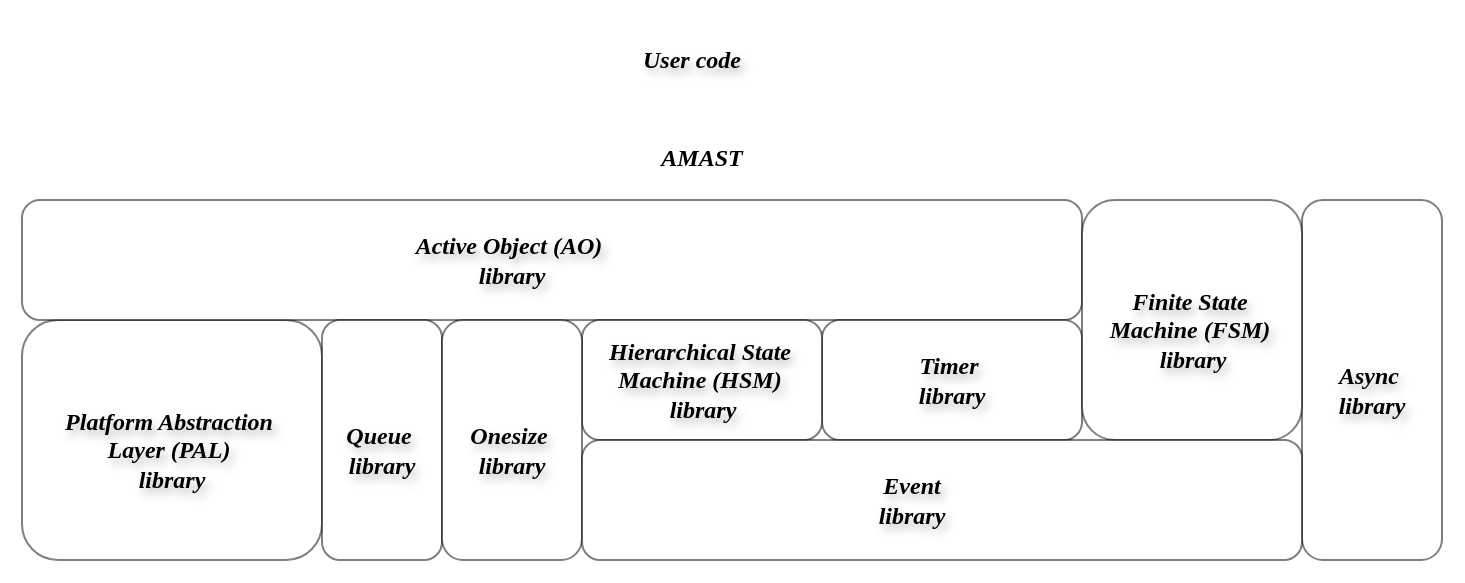 <mxfile version="26.2.14">
  <diagram name="Page-1" id="IwW_IveIOJrHZqOf5t8q">
    <mxGraphModel dx="1426" dy="732" grid="0" gridSize="10" guides="1" tooltips="1" connect="1" arrows="1" fold="1" page="0" pageScale="1" pageWidth="850" pageHeight="1100" background="none" math="0" shadow="0">
      <root>
        <mxCell id="0" />
        <mxCell id="1" parent="0" />
        <mxCell id="K4rGlCH-nHGtxyMklkGN-1" value="" style="rounded=1;whiteSpace=wrap;html=1;fillColor=light-dark(#FFFFFF,#33FFFF);strokeColor=light-dark(#000000,#000000);fontFamily=Comic Sans MS;fontColor=light-dark(#000000,#000000);textShadow=1;fontStyle=3;fontSize=12;opacity=50;" vertex="1" parent="1">
          <mxGeometry x="40" y="500" width="150" height="120" as="geometry" />
        </mxCell>
        <mxCell id="K4rGlCH-nHGtxyMklkGN-2" value="&lt;div&gt;Platform Abstraction&amp;nbsp;&lt;/div&gt;&lt;div&gt;Layer (PAL)&amp;nbsp;&lt;/div&gt;&lt;div&gt;library&lt;/div&gt;" style="text;strokeColor=none;align=center;fillColor=none;html=1;verticalAlign=middle;whiteSpace=wrap;rounded=1;fontFamily=Comic Sans MS;fontColor=light-dark(#000000,#000000);textShadow=1;fontStyle=3;fontSize=12;opacity=50;" vertex="1" parent="1">
          <mxGeometry x="40" y="550" width="150" height="30" as="geometry" />
        </mxCell>
        <mxCell id="K4rGlCH-nHGtxyMklkGN-3" value="" style="rounded=1;whiteSpace=wrap;html=1;fillColor=light-dark(#FFFFFF,#FF0080);strokeColor=light-dark(#000000,#000000);fontFamily=Comic Sans MS;fontColor=light-dark(#000000,#000000);textShadow=1;fontStyle=3;fontSize=12;opacity=50;" vertex="1" parent="1">
          <mxGeometry x="40" y="440" width="530" height="60" as="geometry" />
        </mxCell>
        <mxCell id="K4rGlCH-nHGtxyMklkGN-4" value="&lt;div&gt;Active Object (AO)&amp;nbsp;&lt;/div&gt;&lt;div&gt;library&lt;/div&gt;" style="text;strokeColor=none;align=center;fillColor=none;html=1;verticalAlign=middle;whiteSpace=wrap;rounded=1;fontFamily=Comic Sans MS;fontColor=light-dark(#000000,#000000);textShadow=1;fontStyle=3;fontSize=12;opacity=50;" vertex="1" parent="1">
          <mxGeometry x="160" y="455" width="250" height="30" as="geometry" />
        </mxCell>
        <mxCell id="K4rGlCH-nHGtxyMklkGN-6" value="" style="rounded=1;whiteSpace=wrap;html=1;fillColor=light-dark(#FFFFFF,#F19C99);strokeColor=light-dark(#000000,#000000);fontFamily=Comic Sans MS;fontColor=light-dark(#000000,#000000);textShadow=1;fontStyle=3;fontSize=12;opacity=50;" vertex="1" parent="1">
          <mxGeometry x="440" y="500" width="130" height="60" as="geometry" />
        </mxCell>
        <mxCell id="K4rGlCH-nHGtxyMklkGN-7" value="&lt;div&gt;Timer&amp;nbsp;&lt;/div&gt;&lt;div&gt;library&lt;/div&gt;" style="text;strokeColor=none;align=center;fillColor=none;html=1;verticalAlign=middle;whiteSpace=wrap;rounded=1;fontFamily=Comic Sans MS;fontColor=light-dark(#000000,#000000);textShadow=1;fontStyle=3;fontSize=12;opacity=50;" vertex="1" parent="1">
          <mxGeometry x="480" y="515" width="50" height="30" as="geometry" />
        </mxCell>
        <mxCell id="K4rGlCH-nHGtxyMklkGN-10" value="" style="rounded=1;whiteSpace=wrap;html=1;fillColor=light-dark(#FFFFFF,#E5CCFF);strokeColor=light-dark(#000000,#000000);fontFamily=Comic Sans MS;fontColor=light-dark(#000000,#000000);textShadow=1;fontStyle=3;fontSize=12;opacity=50;" vertex="1" parent="1">
          <mxGeometry x="320" y="500" width="120" height="60" as="geometry" />
        </mxCell>
        <mxCell id="K4rGlCH-nHGtxyMklkGN-11" value="&lt;div&gt;Hierarchical State&amp;nbsp;&lt;/div&gt;&lt;div&gt;Machine (HSM)&amp;nbsp;&lt;/div&gt;&lt;div&gt;library&lt;/div&gt;" style="text;strokeColor=none;align=center;fillColor=none;html=1;verticalAlign=middle;whiteSpace=wrap;rounded=1;fontFamily=Comic Sans MS;fontColor=light-dark(#000000,#000000);textShadow=1;fontStyle=3;fontSize=12;opacity=50;" vertex="1" parent="1">
          <mxGeometry x="327.5" y="515" width="105" height="30" as="geometry" />
        </mxCell>
        <mxCell id="K4rGlCH-nHGtxyMklkGN-12" value="" style="rounded=1;whiteSpace=wrap;html=1;fillColor=light-dark(#FFFFFF,#CDA2BE);strokeColor=light-dark(#000000,#000000);fontFamily=Comic Sans MS;fontColor=light-dark(#000000,#000000);textShadow=1;fontStyle=3;fontSize=12;opacity=50;" vertex="1" parent="1">
          <mxGeometry x="680" y="440" width="70" height="180" as="geometry" />
        </mxCell>
        <mxCell id="K4rGlCH-nHGtxyMklkGN-13" value="&lt;div&gt;Async&amp;nbsp;&lt;/div&gt;&lt;div&gt;library&lt;/div&gt;" style="text;strokeColor=none;align=center;fillColor=none;html=1;verticalAlign=middle;whiteSpace=wrap;rounded=1;fontFamily=Comic Sans MS;fontColor=light-dark(#000000,#000000);textShadow=1;fontStyle=3;fontSize=12;opacity=50;" vertex="1" parent="1">
          <mxGeometry x="690" y="520" width="50" height="30" as="geometry" />
        </mxCell>
        <mxCell id="K4rGlCH-nHGtxyMklkGN-14" value="" style="rounded=1;whiteSpace=wrap;html=1;fillColor=light-dark(#FFFFFF,#B266FF);strokeColor=light-dark(#000000,#000000);fontFamily=Comic Sans MS;fontColor=light-dark(#000000,#000000);textShadow=1;fontStyle=3;fontSize=12;opacity=50;" vertex="1" parent="1">
          <mxGeometry x="190" y="500" width="60" height="120" as="geometry" />
        </mxCell>
        <mxCell id="K4rGlCH-nHGtxyMklkGN-15" value="&lt;div&gt;Queue&amp;nbsp;&lt;/div&gt;&lt;div&gt;library&lt;/div&gt;" style="text;strokeColor=none;align=center;fillColor=none;html=1;verticalAlign=middle;whiteSpace=wrap;rounded=1;fontFamily=Comic Sans MS;fontColor=light-dark(#000000,#000000);textShadow=1;fontStyle=3;fontSize=12;opacity=50;" vertex="1" parent="1">
          <mxGeometry x="190" y="550" width="60" height="30" as="geometry" />
        </mxCell>
        <mxCell id="K4rGlCH-nHGtxyMklkGN-16" value="" style="rounded=1;whiteSpace=wrap;html=1;fillColor=light-dark(#FFFFFF,#33FF99);strokeColor=light-dark(#000000,#000000);fontFamily=Comic Sans MS;fontColor=light-dark(#000000,#000000);textShadow=1;fontStyle=3;fontSize=12;opacity=50;" vertex="1" parent="1">
          <mxGeometry x="250" y="500" width="70" height="120" as="geometry" />
        </mxCell>
        <mxCell id="K4rGlCH-nHGtxyMklkGN-17" value="&lt;div&gt;Onesize&amp;nbsp;&lt;/div&gt;&lt;div&gt;library &lt;/div&gt;" style="text;strokeColor=none;align=center;fillColor=none;html=1;verticalAlign=middle;whiteSpace=wrap;rounded=1;fontFamily=Comic Sans MS;fontColor=light-dark(#000000,#000000);textShadow=1;fontStyle=3;fontSize=12;opacity=50;" vertex="1" parent="1">
          <mxGeometry x="250" y="550" width="70" height="30" as="geometry" />
        </mxCell>
        <mxCell id="K4rGlCH-nHGtxyMklkGN-18" value="" style="rounded=1;whiteSpace=wrap;html=1;fillColor=light-dark(#FFFFFF,#CCCC00);strokeColor=light-dark(#000000,#000000);fontFamily=Comic Sans MS;fontColor=light-dark(#000000,#000000);textShadow=1;fontStyle=3;fontSize=12;opacity=50;" vertex="1" parent="1">
          <mxGeometry x="570" y="440" width="110" height="120" as="geometry" />
        </mxCell>
        <mxCell id="K4rGlCH-nHGtxyMklkGN-19" value="&lt;div&gt;Finite State&amp;nbsp;&lt;/div&gt;&lt;div&gt;Machine (FSM)&amp;nbsp;&lt;/div&gt;&lt;div&gt;library&lt;/div&gt;" style="text;strokeColor=none;align=center;fillColor=light-dark(#FFFFFF,#66FFFF);html=1;verticalAlign=middle;whiteSpace=wrap;rounded=1;fontFamily=Comic Sans MS;fontColor=light-dark(#000000,#000000);textShadow=1;fontStyle=3;fontSize=12;opacity=0;" vertex="1" parent="1">
          <mxGeometry x="572.5" y="490" width="105" height="30" as="geometry" />
        </mxCell>
        <mxCell id="K4rGlCH-nHGtxyMklkGN-22" value="" style="rounded=0;whiteSpace=wrap;html=1;fillColor=light-dark(#FFFFFF,#A9C4EB);strokeColor=none;fontFamily=Comic Sans MS;fontColor=#000000;textShadow=1;fontStyle=3;fontSize=12;glass=0;" vertex="1" parent="1">
          <mxGeometry x="30" y="340" width="730" height="60" as="geometry" />
        </mxCell>
        <mxCell id="K4rGlCH-nHGtxyMklkGN-23" value="User code" style="text;align=center;html=1;verticalAlign=middle;whiteSpace=wrap;rounded=1;fontFamily=Comic Sans MS;fontColor=light-dark(#000000,#000000);textShadow=1;fontStyle=3;fontSize=12;glass=0;fillColor=none;strokeColor=none;" vertex="1" parent="1">
          <mxGeometry x="320" y="355" width="110" height="30" as="geometry" />
        </mxCell>
        <mxCell id="K4rGlCH-nHGtxyMklkGN-26" value="" style="rounded=1;whiteSpace=wrap;html=1;fillColor=light-dark(#FFFFFF,#007FFF);strokeColor=light-dark(#000000,#000000);fontFamily=Comic Sans MS;fontColor=light-dark(#000000,#000000);textShadow=1;fontStyle=3;fontSize=12;opacity=50;" vertex="1" parent="1">
          <mxGeometry x="320" y="560" width="360" height="60" as="geometry" />
        </mxCell>
        <mxCell id="K4rGlCH-nHGtxyMklkGN-27" value="&lt;div&gt;Event&lt;/div&gt;&lt;div&gt;library&lt;/div&gt;" style="text;strokeColor=none;align=center;fillColor=light-dark(#FFFFFF,#007FFF);html=1;verticalAlign=middle;whiteSpace=wrap;rounded=1;fontFamily=Comic Sans MS;fontColor=light-dark(#000000,#000000);textShadow=1;fontStyle=3;fontSize=12;opacity=0;" vertex="1" parent="1">
          <mxGeometry x="460" y="575" width="50" height="30" as="geometry" />
        </mxCell>
        <mxCell id="K4rGlCH-nHGtxyMklkGN-28" value="" style="rounded=0;whiteSpace=wrap;html=1;opacity=0;fillColor=light-dark(#FFFFFF,#6EEBE6);strokeColor=light-dark(#000000,#000000);" vertex="1" parent="1">
          <mxGeometry x="30" y="400" width="730" height="230" as="geometry" />
        </mxCell>
        <mxCell id="K4rGlCH-nHGtxyMklkGN-29" value="AMAST" style="text;strokeColor=none;align=center;fillColor=none;html=1;verticalAlign=middle;whiteSpace=wrap;rounded=0;fontStyle=3;fontFamily=Comic Sans MS;fontColor=light-dark(#000000,#A6A6A6);" vertex="1" parent="1">
          <mxGeometry x="350" y="404" width="60" height="30" as="geometry" />
        </mxCell>
      </root>
    </mxGraphModel>
  </diagram>
</mxfile>
